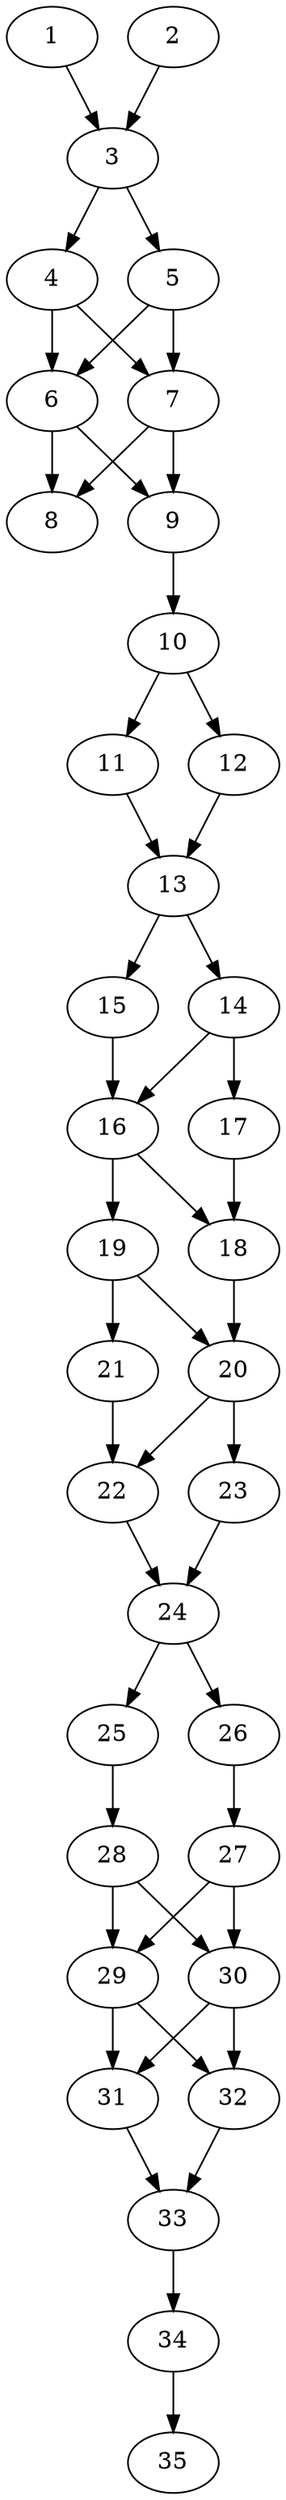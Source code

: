 // DAG automatically generated by daggen at Thu Oct  3 14:05:37 2019
// ./daggen --dot -n 35 --ccr 0.5 --fat 0.3 --regular 0.7 --density 0.9 --mindata 5242880 --maxdata 52428800 
digraph G {
  1 [size="79593472", alpha="0.07", expect_size="39796736"] 
  1 -> 3 [size ="39796736"]
  2 [size="94244864", alpha="0.03", expect_size="47122432"] 
  2 -> 3 [size ="47122432"]
  3 [size="48629760", alpha="0.15", expect_size="24314880"] 
  3 -> 4 [size ="24314880"]
  3 -> 5 [size ="24314880"]
  4 [size="35522560", alpha="0.16", expect_size="17761280"] 
  4 -> 6 [size ="17761280"]
  4 -> 7 [size ="17761280"]
  5 [size="18145280", alpha="0.15", expect_size="9072640"] 
  5 -> 6 [size ="9072640"]
  5 -> 7 [size ="9072640"]
  6 [size="56668160", alpha="0.17", expect_size="28334080"] 
  6 -> 8 [size ="28334080"]
  6 -> 9 [size ="28334080"]
  7 [size="51660800", alpha="0.11", expect_size="25830400"] 
  7 -> 8 [size ="25830400"]
  7 -> 9 [size ="25830400"]
  8 [size="14198784", alpha="0.12", expect_size="7099392"] 
  9 [size="79413248", alpha="0.09", expect_size="39706624"] 
  9 -> 10 [size ="39706624"]
  10 [size="47034368", alpha="0.13", expect_size="23517184"] 
  10 -> 11 [size ="23517184"]
  10 -> 12 [size ="23517184"]
  11 [size="81698816", alpha="0.01", expect_size="40849408"] 
  11 -> 13 [size ="40849408"]
  12 [size="21168128", alpha="0.13", expect_size="10584064"] 
  12 -> 13 [size ="10584064"]
  13 [size="36153344", alpha="0.15", expect_size="18076672"] 
  13 -> 14 [size ="18076672"]
  13 -> 15 [size ="18076672"]
  14 [size="104763392", alpha="0.13", expect_size="52381696"] 
  14 -> 16 [size ="52381696"]
  14 -> 17 [size ="52381696"]
  15 [size="87404544", alpha="0.04", expect_size="43702272"] 
  15 -> 16 [size ="43702272"]
  16 [size="63631360", alpha="0.08", expect_size="31815680"] 
  16 -> 18 [size ="31815680"]
  16 -> 19 [size ="31815680"]
  17 [size="51505152", alpha="0.03", expect_size="25752576"] 
  17 -> 18 [size ="25752576"]
  18 [size="11235328", alpha="0.13", expect_size="5617664"] 
  18 -> 20 [size ="5617664"]
  19 [size="70178816", alpha="0.00", expect_size="35089408"] 
  19 -> 20 [size ="35089408"]
  19 -> 21 [size ="35089408"]
  20 [size="18714624", alpha="0.15", expect_size="9357312"] 
  20 -> 22 [size ="9357312"]
  20 -> 23 [size ="9357312"]
  21 [size="78817280", alpha="0.04", expect_size="39408640"] 
  21 -> 22 [size ="39408640"]
  22 [size="83832832", alpha="0.10", expect_size="41916416"] 
  22 -> 24 [size ="41916416"]
  23 [size="51019776", alpha="0.05", expect_size="25509888"] 
  23 -> 24 [size ="25509888"]
  24 [size="25167872", alpha="0.05", expect_size="12583936"] 
  24 -> 25 [size ="12583936"]
  24 -> 26 [size ="12583936"]
  25 [size="84224000", alpha="0.07", expect_size="42112000"] 
  25 -> 28 [size ="42112000"]
  26 [size="102006784", alpha="0.18", expect_size="51003392"] 
  26 -> 27 [size ="51003392"]
  27 [size="44503040", alpha="0.19", expect_size="22251520"] 
  27 -> 29 [size ="22251520"]
  27 -> 30 [size ="22251520"]
  28 [size="60143616", alpha="0.20", expect_size="30071808"] 
  28 -> 29 [size ="30071808"]
  28 -> 30 [size ="30071808"]
  29 [size="28366848", alpha="0.15", expect_size="14183424"] 
  29 -> 31 [size ="14183424"]
  29 -> 32 [size ="14183424"]
  30 [size="29403136", alpha="0.19", expect_size="14701568"] 
  30 -> 31 [size ="14701568"]
  30 -> 32 [size ="14701568"]
  31 [size="98037760", alpha="0.17", expect_size="49018880"] 
  31 -> 33 [size ="49018880"]
  32 [size="20267008", alpha="0.18", expect_size="10133504"] 
  32 -> 33 [size ="10133504"]
  33 [size="68593664", alpha="0.04", expect_size="34296832"] 
  33 -> 34 [size ="34296832"]
  34 [size="92416000", alpha="0.10", expect_size="46208000"] 
  34 -> 35 [size ="46208000"]
  35 [size="22405120", alpha="0.13", expect_size="11202560"] 
}
